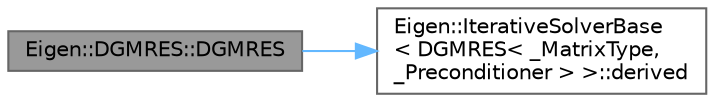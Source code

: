 digraph "Eigen::DGMRES::DGMRES"
{
 // LATEX_PDF_SIZE
  bgcolor="transparent";
  edge [fontname=Helvetica,fontsize=10,labelfontname=Helvetica,labelfontsize=10];
  node [fontname=Helvetica,fontsize=10,shape=box,height=0.2,width=0.4];
  rankdir="LR";
  Node1 [id="Node000001",label="Eigen::DGMRES::DGMRES",height=0.2,width=0.4,color="gray40", fillcolor="grey60", style="filled", fontcolor="black",tooltip=" "];
  Node1 -> Node2 [id="edge2_Node000001_Node000002",color="steelblue1",style="solid",tooltip=" "];
  Node2 [id="Node000002",label="Eigen::IterativeSolverBase\l\< DGMRES\< _MatrixType, \l_Preconditioner \> \>::derived",height=0.2,width=0.4,color="grey40", fillcolor="white", style="filled",URL="$class_eigen_1_1_iterative_solver_base.html#ac8c149c121511c2f7e00a4b83d8b6791",tooltip=" "];
}
